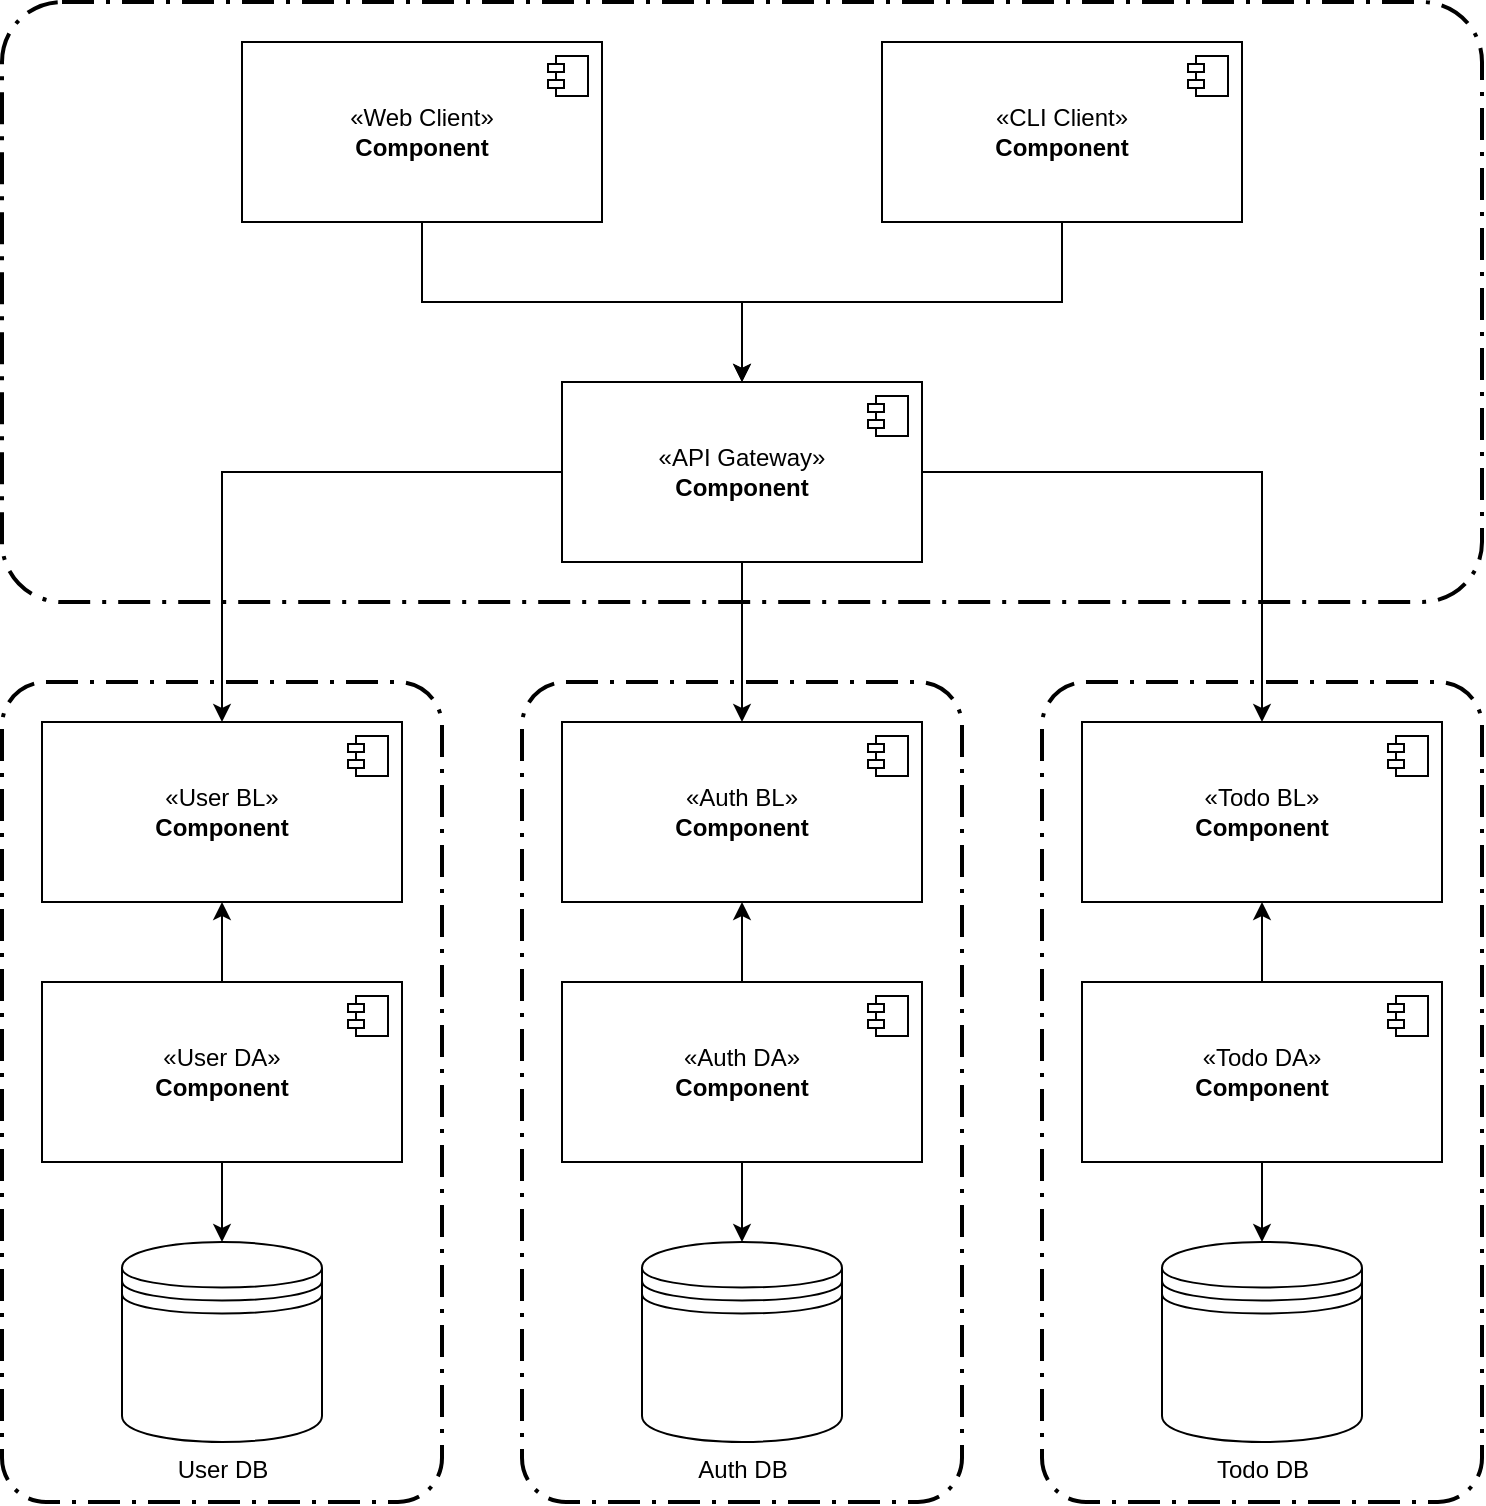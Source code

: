 <mxfile version="24.7.8">
  <diagram name="Page-1" id="mUhnmD6mgSu5bDFRBb4t">
    <mxGraphModel dx="1357" dy="900" grid="1" gridSize="10" guides="1" tooltips="1" connect="1" arrows="1" fold="1" page="0" pageScale="1" pageWidth="850" pageHeight="1100" math="0" shadow="0">
      <root>
        <mxCell id="0" />
        <mxCell id="1" parent="0" />
        <mxCell id="Z8YyYTsG0uD13kEyDJ5D-42" value="" style="points=[[0.25,0,0],[0.5,0,0],[0.75,0,0],[1,0.25,0],[1,0.5,0],[1,0.75,0],[0.75,1,0],[0.5,1,0],[0.25,1,0],[0,0.75,0],[0,0.5,0],[0,0.25,0]];rounded=1;arcSize=10;dashed=1;fillColor=none;gradientColor=none;dashPattern=8 3 1 3;strokeWidth=2;whiteSpace=wrap;html=1;" parent="1" vertex="1">
          <mxGeometry x="500" y="340" width="220" height="410" as="geometry" />
        </mxCell>
        <mxCell id="Z8YyYTsG0uD13kEyDJ5D-41" value="" style="points=[[0.25,0,0],[0.5,0,0],[0.75,0,0],[1,0.25,0],[1,0.5,0],[1,0.75,0],[0.75,1,0],[0.5,1,0],[0.25,1,0],[0,0.75,0],[0,0.5,0],[0,0.25,0]];rounded=1;arcSize=10;dashed=1;fillColor=none;gradientColor=none;dashPattern=8 3 1 3;strokeWidth=2;whiteSpace=wrap;html=1;" parent="1" vertex="1">
          <mxGeometry x="240" y="340" width="220" height="410" as="geometry" />
        </mxCell>
        <mxCell id="Z8YyYTsG0uD13kEyDJ5D-40" value="" style="points=[[0.25,0,0],[0.5,0,0],[0.75,0,0],[1,0.25,0],[1,0.5,0],[1,0.75,0],[0.75,1,0],[0.5,1,0],[0.25,1,0],[0,0.75,0],[0,0.5,0],[0,0.25,0]];rounded=1;arcSize=10;dashed=1;fillColor=none;gradientColor=none;dashPattern=8 3 1 3;strokeWidth=2;whiteSpace=wrap;html=1;" parent="1" vertex="1">
          <mxGeometry x="-20" y="340" width="220" height="410" as="geometry" />
        </mxCell>
        <mxCell id="Z8YyYTsG0uD13kEyDJ5D-1" value="«User BL»&lt;br&gt;&lt;b&gt;Component&lt;/b&gt;" style="html=1;dropTarget=0;whiteSpace=wrap;" parent="1" vertex="1">
          <mxGeometry y="360" width="180" height="90" as="geometry" />
        </mxCell>
        <mxCell id="Z8YyYTsG0uD13kEyDJ5D-2" value="" style="shape=module;jettyWidth=8;jettyHeight=4;" parent="Z8YyYTsG0uD13kEyDJ5D-1" vertex="1">
          <mxGeometry x="1" width="20" height="20" relative="1" as="geometry">
            <mxPoint x="-27" y="7" as="offset" />
          </mxGeometry>
        </mxCell>
        <mxCell id="Z8YyYTsG0uD13kEyDJ5D-38" style="edgeStyle=orthogonalEdgeStyle;rounded=0;orthogonalLoop=1;jettySize=auto;html=1;" parent="1" source="Z8YyYTsG0uD13kEyDJ5D-7" target="Z8YyYTsG0uD13kEyDJ5D-11" edge="1">
          <mxGeometry relative="1" as="geometry" />
        </mxCell>
        <mxCell id="Z8YyYTsG0uD13kEyDJ5D-7" value="«Web Client»&lt;br&gt;&lt;b&gt;Component&lt;/b&gt;" style="html=1;dropTarget=0;whiteSpace=wrap;" parent="1" vertex="1">
          <mxGeometry x="100" y="20" width="180" height="90" as="geometry" />
        </mxCell>
        <mxCell id="Z8YyYTsG0uD13kEyDJ5D-8" value="" style="shape=module;jettyWidth=8;jettyHeight=4;" parent="Z8YyYTsG0uD13kEyDJ5D-7" vertex="1">
          <mxGeometry x="1" width="20" height="20" relative="1" as="geometry">
            <mxPoint x="-27" y="7" as="offset" />
          </mxGeometry>
        </mxCell>
        <mxCell id="Z8YyYTsG0uD13kEyDJ5D-39" style="edgeStyle=orthogonalEdgeStyle;rounded=0;orthogonalLoop=1;jettySize=auto;html=1;" parent="1" source="Z8YyYTsG0uD13kEyDJ5D-9" target="Z8YyYTsG0uD13kEyDJ5D-11" edge="1">
          <mxGeometry relative="1" as="geometry" />
        </mxCell>
        <mxCell id="Z8YyYTsG0uD13kEyDJ5D-9" value="«CLI Client»&lt;br&gt;&lt;b&gt;Component&lt;/b&gt;" style="html=1;dropTarget=0;whiteSpace=wrap;" parent="1" vertex="1">
          <mxGeometry x="420" y="20" width="180" height="90" as="geometry" />
        </mxCell>
        <mxCell id="Z8YyYTsG0uD13kEyDJ5D-10" value="" style="shape=module;jettyWidth=8;jettyHeight=4;" parent="Z8YyYTsG0uD13kEyDJ5D-9" vertex="1">
          <mxGeometry x="1" width="20" height="20" relative="1" as="geometry">
            <mxPoint x="-27" y="7" as="offset" />
          </mxGeometry>
        </mxCell>
        <mxCell id="Z8YyYTsG0uD13kEyDJ5D-35" style="edgeStyle=orthogonalEdgeStyle;rounded=0;orthogonalLoop=1;jettySize=auto;html=1;" parent="1" source="Z8YyYTsG0uD13kEyDJ5D-11" target="Z8YyYTsG0uD13kEyDJ5D-1" edge="1">
          <mxGeometry relative="1" as="geometry" />
        </mxCell>
        <mxCell id="Z8YyYTsG0uD13kEyDJ5D-36" style="edgeStyle=orthogonalEdgeStyle;rounded=0;orthogonalLoop=1;jettySize=auto;html=1;" parent="1" source="Z8YyYTsG0uD13kEyDJ5D-11" target="Z8YyYTsG0uD13kEyDJ5D-14" edge="1">
          <mxGeometry relative="1" as="geometry" />
        </mxCell>
        <mxCell id="Z8YyYTsG0uD13kEyDJ5D-37" style="edgeStyle=orthogonalEdgeStyle;rounded=0;orthogonalLoop=1;jettySize=auto;html=1;" parent="1" source="Z8YyYTsG0uD13kEyDJ5D-11" target="Z8YyYTsG0uD13kEyDJ5D-17" edge="1">
          <mxGeometry relative="1" as="geometry" />
        </mxCell>
        <mxCell id="Z8YyYTsG0uD13kEyDJ5D-11" value="«API Gateway»&lt;br&gt;&lt;b&gt;Component&lt;/b&gt;" style="html=1;dropTarget=0;whiteSpace=wrap;" parent="1" vertex="1">
          <mxGeometry x="260" y="190" width="180" height="90" as="geometry" />
        </mxCell>
        <mxCell id="Z8YyYTsG0uD13kEyDJ5D-12" value="" style="shape=module;jettyWidth=8;jettyHeight=4;" parent="Z8YyYTsG0uD13kEyDJ5D-11" vertex="1">
          <mxGeometry x="1" width="20" height="20" relative="1" as="geometry">
            <mxPoint x="-27" y="7" as="offset" />
          </mxGeometry>
        </mxCell>
        <mxCell id="Z8YyYTsG0uD13kEyDJ5D-13" value="User DB" style="shape=datastore;html=1;labelPosition=center;verticalLabelPosition=bottom;align=center;verticalAlign=top;" parent="1" vertex="1">
          <mxGeometry x="40" y="620" width="100" height="100" as="geometry" />
        </mxCell>
        <mxCell id="Z8YyYTsG0uD13kEyDJ5D-14" value="«Auth BL»&lt;br&gt;&lt;b&gt;Component&lt;/b&gt;" style="html=1;dropTarget=0;whiteSpace=wrap;" parent="1" vertex="1">
          <mxGeometry x="260" y="360" width="180" height="90" as="geometry" />
        </mxCell>
        <mxCell id="Z8YyYTsG0uD13kEyDJ5D-15" value="" style="shape=module;jettyWidth=8;jettyHeight=4;" parent="Z8YyYTsG0uD13kEyDJ5D-14" vertex="1">
          <mxGeometry x="1" width="20" height="20" relative="1" as="geometry">
            <mxPoint x="-27" y="7" as="offset" />
          </mxGeometry>
        </mxCell>
        <mxCell id="Z8YyYTsG0uD13kEyDJ5D-16" value="Auth DB" style="shape=datastore;html=1;labelPosition=center;verticalLabelPosition=bottom;align=center;verticalAlign=top;" parent="1" vertex="1">
          <mxGeometry x="300" y="620" width="100" height="100" as="geometry" />
        </mxCell>
        <mxCell id="Z8YyYTsG0uD13kEyDJ5D-17" value="«Todo BL»&lt;br&gt;&lt;b&gt;Component&lt;/b&gt;" style="html=1;dropTarget=0;whiteSpace=wrap;" parent="1" vertex="1">
          <mxGeometry x="520" y="360" width="180" height="90" as="geometry" />
        </mxCell>
        <mxCell id="Z8YyYTsG0uD13kEyDJ5D-18" value="" style="shape=module;jettyWidth=8;jettyHeight=4;" parent="Z8YyYTsG0uD13kEyDJ5D-17" vertex="1">
          <mxGeometry x="1" width="20" height="20" relative="1" as="geometry">
            <mxPoint x="-27" y="7" as="offset" />
          </mxGeometry>
        </mxCell>
        <mxCell id="Z8YyYTsG0uD13kEyDJ5D-19" value="Todo DB" style="shape=datastore;html=1;labelPosition=center;verticalLabelPosition=bottom;align=center;verticalAlign=top;" parent="1" vertex="1">
          <mxGeometry x="560" y="620" width="100" height="100" as="geometry" />
        </mxCell>
        <mxCell id="Z8YyYTsG0uD13kEyDJ5D-29" style="edgeStyle=orthogonalEdgeStyle;rounded=0;orthogonalLoop=1;jettySize=auto;html=1;" parent="1" source="Z8YyYTsG0uD13kEyDJ5D-20" target="Z8YyYTsG0uD13kEyDJ5D-1" edge="1">
          <mxGeometry relative="1" as="geometry" />
        </mxCell>
        <mxCell id="Z8YyYTsG0uD13kEyDJ5D-32" style="edgeStyle=orthogonalEdgeStyle;rounded=0;orthogonalLoop=1;jettySize=auto;html=1;" parent="1" source="Z8YyYTsG0uD13kEyDJ5D-20" target="Z8YyYTsG0uD13kEyDJ5D-13" edge="1">
          <mxGeometry relative="1" as="geometry" />
        </mxCell>
        <mxCell id="Z8YyYTsG0uD13kEyDJ5D-20" value="«User DA»&lt;br&gt;&lt;b&gt;Component&lt;/b&gt;" style="html=1;dropTarget=0;whiteSpace=wrap;" parent="1" vertex="1">
          <mxGeometry y="490" width="180" height="90" as="geometry" />
        </mxCell>
        <mxCell id="Z8YyYTsG0uD13kEyDJ5D-21" value="" style="shape=module;jettyWidth=8;jettyHeight=4;" parent="Z8YyYTsG0uD13kEyDJ5D-20" vertex="1">
          <mxGeometry x="1" width="20" height="20" relative="1" as="geometry">
            <mxPoint x="-27" y="7" as="offset" />
          </mxGeometry>
        </mxCell>
        <mxCell id="Z8YyYTsG0uD13kEyDJ5D-30" style="edgeStyle=orthogonalEdgeStyle;rounded=0;orthogonalLoop=1;jettySize=auto;html=1;" parent="1" source="Z8YyYTsG0uD13kEyDJ5D-22" target="Z8YyYTsG0uD13kEyDJ5D-14" edge="1">
          <mxGeometry relative="1" as="geometry" />
        </mxCell>
        <mxCell id="Z8YyYTsG0uD13kEyDJ5D-33" style="edgeStyle=orthogonalEdgeStyle;rounded=0;orthogonalLoop=1;jettySize=auto;html=1;" parent="1" source="Z8YyYTsG0uD13kEyDJ5D-22" target="Z8YyYTsG0uD13kEyDJ5D-16" edge="1">
          <mxGeometry relative="1" as="geometry" />
        </mxCell>
        <mxCell id="Z8YyYTsG0uD13kEyDJ5D-22" value="«Auth DA»&lt;br&gt;&lt;b&gt;Component&lt;/b&gt;" style="html=1;dropTarget=0;whiteSpace=wrap;" parent="1" vertex="1">
          <mxGeometry x="260" y="490" width="180" height="90" as="geometry" />
        </mxCell>
        <mxCell id="Z8YyYTsG0uD13kEyDJ5D-23" value="" style="shape=module;jettyWidth=8;jettyHeight=4;" parent="Z8YyYTsG0uD13kEyDJ5D-22" vertex="1">
          <mxGeometry x="1" width="20" height="20" relative="1" as="geometry">
            <mxPoint x="-27" y="7" as="offset" />
          </mxGeometry>
        </mxCell>
        <mxCell id="Z8YyYTsG0uD13kEyDJ5D-31" style="edgeStyle=orthogonalEdgeStyle;rounded=0;orthogonalLoop=1;jettySize=auto;html=1;" parent="1" source="Z8YyYTsG0uD13kEyDJ5D-24" target="Z8YyYTsG0uD13kEyDJ5D-17" edge="1">
          <mxGeometry relative="1" as="geometry" />
        </mxCell>
        <mxCell id="Z8YyYTsG0uD13kEyDJ5D-34" style="edgeStyle=orthogonalEdgeStyle;rounded=0;orthogonalLoop=1;jettySize=auto;html=1;" parent="1" source="Z8YyYTsG0uD13kEyDJ5D-24" target="Z8YyYTsG0uD13kEyDJ5D-19" edge="1">
          <mxGeometry relative="1" as="geometry" />
        </mxCell>
        <mxCell id="Z8YyYTsG0uD13kEyDJ5D-24" value="«Todo DA»&lt;br&gt;&lt;b&gt;Component&lt;/b&gt;" style="html=1;dropTarget=0;whiteSpace=wrap;" parent="1" vertex="1">
          <mxGeometry x="520" y="490" width="180" height="90" as="geometry" />
        </mxCell>
        <mxCell id="Z8YyYTsG0uD13kEyDJ5D-25" value="" style="shape=module;jettyWidth=8;jettyHeight=4;" parent="Z8YyYTsG0uD13kEyDJ5D-24" vertex="1">
          <mxGeometry x="1" width="20" height="20" relative="1" as="geometry">
            <mxPoint x="-27" y="7" as="offset" />
          </mxGeometry>
        </mxCell>
        <mxCell id="Z8YyYTsG0uD13kEyDJ5D-43" value="" style="points=[[0.25,0,0],[0.5,0,0],[0.75,0,0],[1,0.25,0],[1,0.5,0],[1,0.75,0],[0.75,1,0],[0.5,1,0],[0.25,1,0],[0,0.75,0],[0,0.5,0],[0,0.25,0]];rounded=1;arcSize=10;dashed=1;fillColor=none;gradientColor=none;dashPattern=8 3 1 3;strokeWidth=2;whiteSpace=wrap;html=1;" parent="1" vertex="1">
          <mxGeometry x="-20" width="740" height="300" as="geometry" />
        </mxCell>
      </root>
    </mxGraphModel>
  </diagram>
</mxfile>

